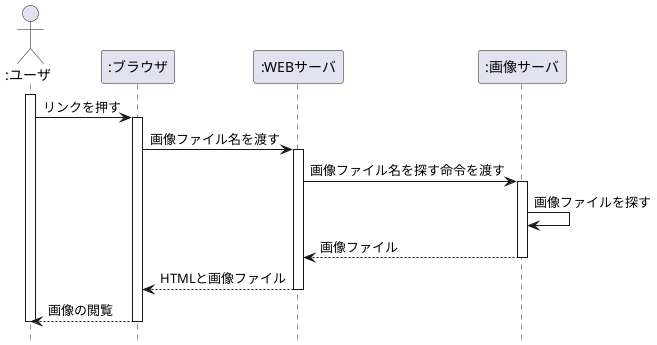 @startuml 図４－６
hide footbox
actor ":ユーザ" as user 
participant ":ブラウザ" as browser
participant ":WEBサーバ" as web
participant ":画像サーバ" as img
activate user
user -> browser :リンクを押す
activate browser
browser -> web :画像ファイル名を渡す
activate web
web -> img :画像ファイル名を探す命令を渡す
activate img
img -> img :画像ファイルを探す
img --> web :画像ファイル
deactivate img
web --> browser :HTMLと画像ファイル
deactivate web
browser --> user :画像の閲覧
deactivate browser
deactivate user
@enduml